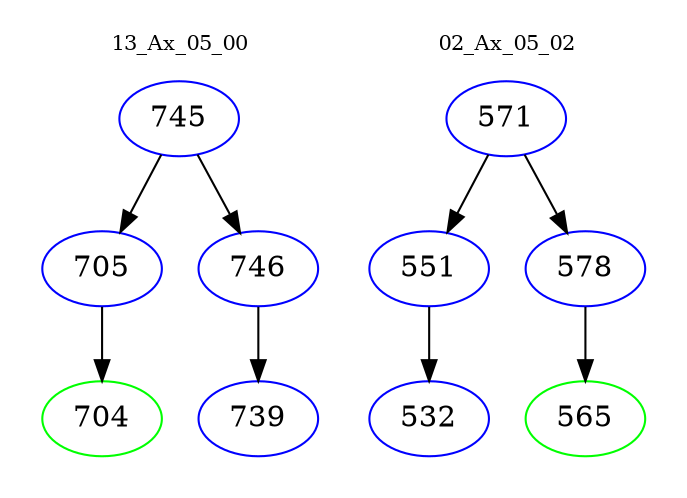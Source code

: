 digraph{
subgraph cluster_0 {
color = white
label = "13_Ax_05_00";
fontsize=10;
T0_745 [label="745", color="blue"]
T0_745 -> T0_705 [color="black"]
T0_705 [label="705", color="blue"]
T0_705 -> T0_704 [color="black"]
T0_704 [label="704", color="green"]
T0_745 -> T0_746 [color="black"]
T0_746 [label="746", color="blue"]
T0_746 -> T0_739 [color="black"]
T0_739 [label="739", color="blue"]
}
subgraph cluster_1 {
color = white
label = "02_Ax_05_02";
fontsize=10;
T1_571 [label="571", color="blue"]
T1_571 -> T1_551 [color="black"]
T1_551 [label="551", color="blue"]
T1_551 -> T1_532 [color="black"]
T1_532 [label="532", color="blue"]
T1_571 -> T1_578 [color="black"]
T1_578 [label="578", color="blue"]
T1_578 -> T1_565 [color="black"]
T1_565 [label="565", color="green"]
}
}
